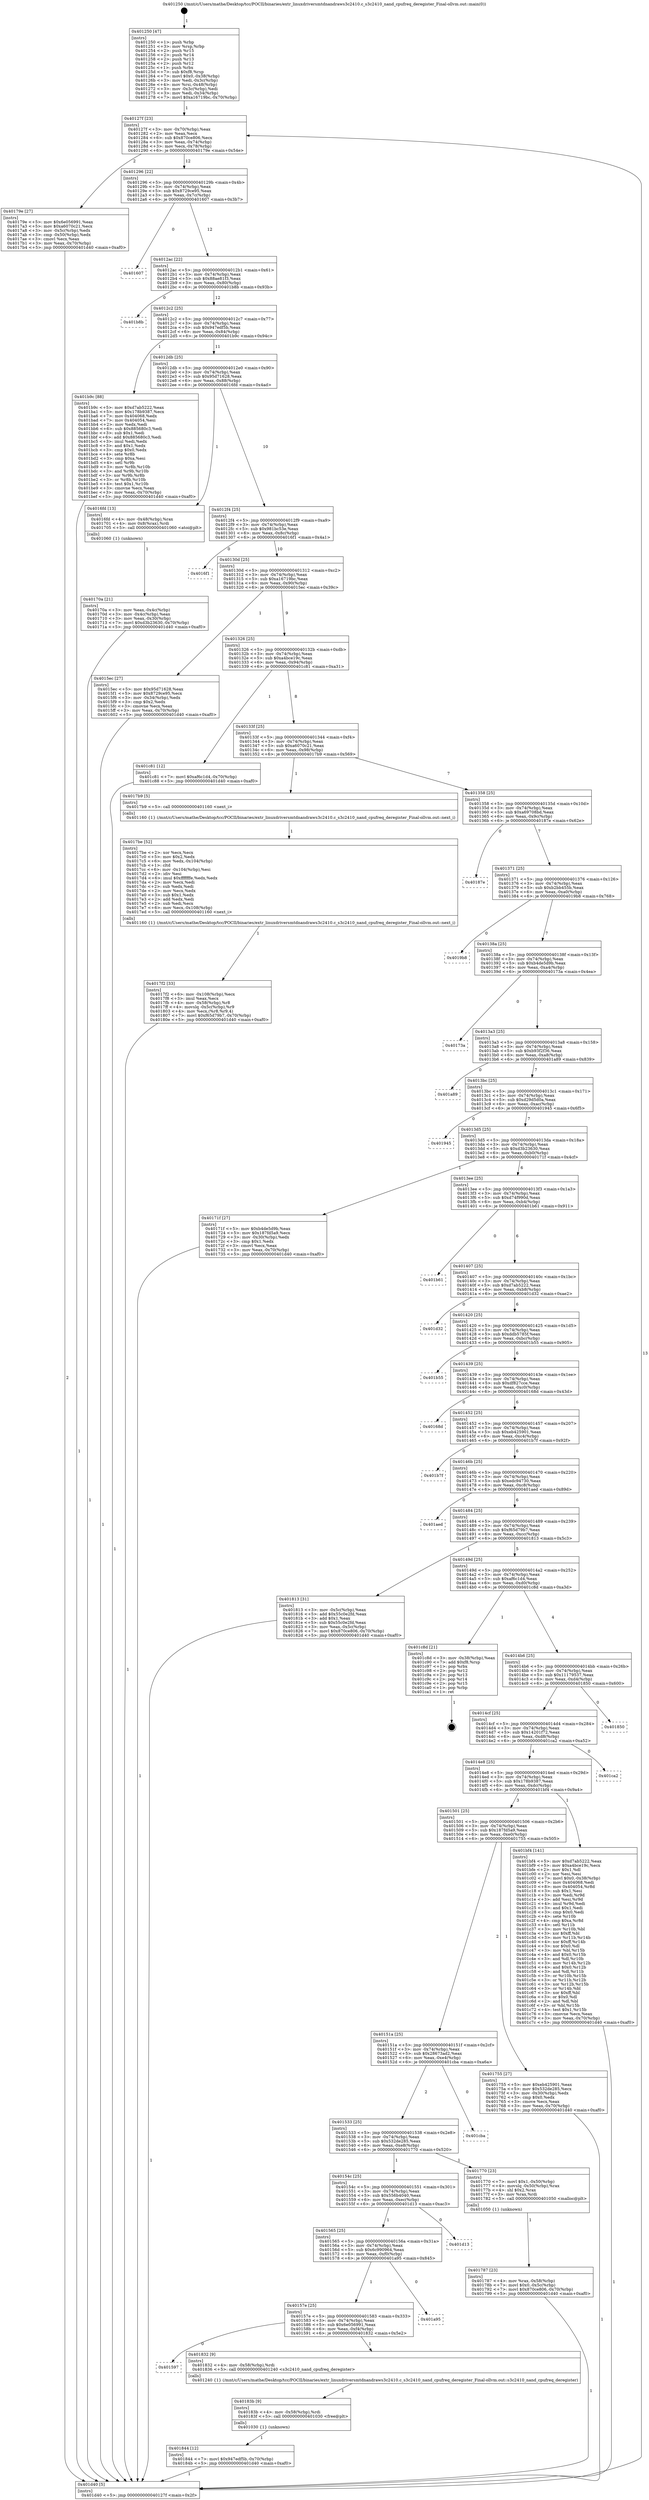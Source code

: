 digraph "0x401250" {
  label = "0x401250 (/mnt/c/Users/mathe/Desktop/tcc/POCII/binaries/extr_linuxdriversmtdnandraws3c2410.c_s3c2410_nand_cpufreq_deregister_Final-ollvm.out::main(0))"
  labelloc = "t"
  node[shape=record]

  Entry [label="",width=0.3,height=0.3,shape=circle,fillcolor=black,style=filled]
  "0x40127f" [label="{
     0x40127f [23]\l
     | [instrs]\l
     &nbsp;&nbsp;0x40127f \<+3\>: mov -0x70(%rbp),%eax\l
     &nbsp;&nbsp;0x401282 \<+2\>: mov %eax,%ecx\l
     &nbsp;&nbsp;0x401284 \<+6\>: sub $0x870ce806,%ecx\l
     &nbsp;&nbsp;0x40128a \<+3\>: mov %eax,-0x74(%rbp)\l
     &nbsp;&nbsp;0x40128d \<+3\>: mov %ecx,-0x78(%rbp)\l
     &nbsp;&nbsp;0x401290 \<+6\>: je 000000000040179e \<main+0x54e\>\l
  }"]
  "0x40179e" [label="{
     0x40179e [27]\l
     | [instrs]\l
     &nbsp;&nbsp;0x40179e \<+5\>: mov $0x6e056991,%eax\l
     &nbsp;&nbsp;0x4017a3 \<+5\>: mov $0xa6070c21,%ecx\l
     &nbsp;&nbsp;0x4017a8 \<+3\>: mov -0x5c(%rbp),%edx\l
     &nbsp;&nbsp;0x4017ab \<+3\>: cmp -0x50(%rbp),%edx\l
     &nbsp;&nbsp;0x4017ae \<+3\>: cmovl %ecx,%eax\l
     &nbsp;&nbsp;0x4017b1 \<+3\>: mov %eax,-0x70(%rbp)\l
     &nbsp;&nbsp;0x4017b4 \<+5\>: jmp 0000000000401d40 \<main+0xaf0\>\l
  }"]
  "0x401296" [label="{
     0x401296 [22]\l
     | [instrs]\l
     &nbsp;&nbsp;0x401296 \<+5\>: jmp 000000000040129b \<main+0x4b\>\l
     &nbsp;&nbsp;0x40129b \<+3\>: mov -0x74(%rbp),%eax\l
     &nbsp;&nbsp;0x40129e \<+5\>: sub $0x8729ce95,%eax\l
     &nbsp;&nbsp;0x4012a3 \<+3\>: mov %eax,-0x7c(%rbp)\l
     &nbsp;&nbsp;0x4012a6 \<+6\>: je 0000000000401607 \<main+0x3b7\>\l
  }"]
  Exit [label="",width=0.3,height=0.3,shape=circle,fillcolor=black,style=filled,peripheries=2]
  "0x401607" [label="{
     0x401607\l
  }", style=dashed]
  "0x4012ac" [label="{
     0x4012ac [22]\l
     | [instrs]\l
     &nbsp;&nbsp;0x4012ac \<+5\>: jmp 00000000004012b1 \<main+0x61\>\l
     &nbsp;&nbsp;0x4012b1 \<+3\>: mov -0x74(%rbp),%eax\l
     &nbsp;&nbsp;0x4012b4 \<+5\>: sub $0x88ae81f3,%eax\l
     &nbsp;&nbsp;0x4012b9 \<+3\>: mov %eax,-0x80(%rbp)\l
     &nbsp;&nbsp;0x4012bc \<+6\>: je 0000000000401b8b \<main+0x93b\>\l
  }"]
  "0x401844" [label="{
     0x401844 [12]\l
     | [instrs]\l
     &nbsp;&nbsp;0x401844 \<+7\>: movl $0x947edf5b,-0x70(%rbp)\l
     &nbsp;&nbsp;0x40184b \<+5\>: jmp 0000000000401d40 \<main+0xaf0\>\l
  }"]
  "0x401b8b" [label="{
     0x401b8b\l
  }", style=dashed]
  "0x4012c2" [label="{
     0x4012c2 [25]\l
     | [instrs]\l
     &nbsp;&nbsp;0x4012c2 \<+5\>: jmp 00000000004012c7 \<main+0x77\>\l
     &nbsp;&nbsp;0x4012c7 \<+3\>: mov -0x74(%rbp),%eax\l
     &nbsp;&nbsp;0x4012ca \<+5\>: sub $0x947edf5b,%eax\l
     &nbsp;&nbsp;0x4012cf \<+6\>: mov %eax,-0x84(%rbp)\l
     &nbsp;&nbsp;0x4012d5 \<+6\>: je 0000000000401b9c \<main+0x94c\>\l
  }"]
  "0x40183b" [label="{
     0x40183b [9]\l
     | [instrs]\l
     &nbsp;&nbsp;0x40183b \<+4\>: mov -0x58(%rbp),%rdi\l
     &nbsp;&nbsp;0x40183f \<+5\>: call 0000000000401030 \<free@plt\>\l
     | [calls]\l
     &nbsp;&nbsp;0x401030 \{1\} (unknown)\l
  }"]
  "0x401b9c" [label="{
     0x401b9c [88]\l
     | [instrs]\l
     &nbsp;&nbsp;0x401b9c \<+5\>: mov $0xd7ab5222,%eax\l
     &nbsp;&nbsp;0x401ba1 \<+5\>: mov $0x178b9387,%ecx\l
     &nbsp;&nbsp;0x401ba6 \<+7\>: mov 0x404068,%edx\l
     &nbsp;&nbsp;0x401bad \<+7\>: mov 0x404054,%esi\l
     &nbsp;&nbsp;0x401bb4 \<+2\>: mov %edx,%edi\l
     &nbsp;&nbsp;0x401bb6 \<+6\>: sub $0x885680c3,%edi\l
     &nbsp;&nbsp;0x401bbc \<+3\>: sub $0x1,%edi\l
     &nbsp;&nbsp;0x401bbf \<+6\>: add $0x885680c3,%edi\l
     &nbsp;&nbsp;0x401bc5 \<+3\>: imul %edi,%edx\l
     &nbsp;&nbsp;0x401bc8 \<+3\>: and $0x1,%edx\l
     &nbsp;&nbsp;0x401bcb \<+3\>: cmp $0x0,%edx\l
     &nbsp;&nbsp;0x401bce \<+4\>: sete %r8b\l
     &nbsp;&nbsp;0x401bd2 \<+3\>: cmp $0xa,%esi\l
     &nbsp;&nbsp;0x401bd5 \<+4\>: setl %r9b\l
     &nbsp;&nbsp;0x401bd9 \<+3\>: mov %r8b,%r10b\l
     &nbsp;&nbsp;0x401bdc \<+3\>: and %r9b,%r10b\l
     &nbsp;&nbsp;0x401bdf \<+3\>: xor %r9b,%r8b\l
     &nbsp;&nbsp;0x401be2 \<+3\>: or %r8b,%r10b\l
     &nbsp;&nbsp;0x401be5 \<+4\>: test $0x1,%r10b\l
     &nbsp;&nbsp;0x401be9 \<+3\>: cmovne %ecx,%eax\l
     &nbsp;&nbsp;0x401bec \<+3\>: mov %eax,-0x70(%rbp)\l
     &nbsp;&nbsp;0x401bef \<+5\>: jmp 0000000000401d40 \<main+0xaf0\>\l
  }"]
  "0x4012db" [label="{
     0x4012db [25]\l
     | [instrs]\l
     &nbsp;&nbsp;0x4012db \<+5\>: jmp 00000000004012e0 \<main+0x90\>\l
     &nbsp;&nbsp;0x4012e0 \<+3\>: mov -0x74(%rbp),%eax\l
     &nbsp;&nbsp;0x4012e3 \<+5\>: sub $0x95d71628,%eax\l
     &nbsp;&nbsp;0x4012e8 \<+6\>: mov %eax,-0x88(%rbp)\l
     &nbsp;&nbsp;0x4012ee \<+6\>: je 00000000004016fd \<main+0x4ad\>\l
  }"]
  "0x401597" [label="{
     0x401597\l
  }", style=dashed]
  "0x4016fd" [label="{
     0x4016fd [13]\l
     | [instrs]\l
     &nbsp;&nbsp;0x4016fd \<+4\>: mov -0x48(%rbp),%rax\l
     &nbsp;&nbsp;0x401701 \<+4\>: mov 0x8(%rax),%rdi\l
     &nbsp;&nbsp;0x401705 \<+5\>: call 0000000000401060 \<atoi@plt\>\l
     | [calls]\l
     &nbsp;&nbsp;0x401060 \{1\} (unknown)\l
  }"]
  "0x4012f4" [label="{
     0x4012f4 [25]\l
     | [instrs]\l
     &nbsp;&nbsp;0x4012f4 \<+5\>: jmp 00000000004012f9 \<main+0xa9\>\l
     &nbsp;&nbsp;0x4012f9 \<+3\>: mov -0x74(%rbp),%eax\l
     &nbsp;&nbsp;0x4012fc \<+5\>: sub $0x981bc53e,%eax\l
     &nbsp;&nbsp;0x401301 \<+6\>: mov %eax,-0x8c(%rbp)\l
     &nbsp;&nbsp;0x401307 \<+6\>: je 00000000004016f1 \<main+0x4a1\>\l
  }"]
  "0x401832" [label="{
     0x401832 [9]\l
     | [instrs]\l
     &nbsp;&nbsp;0x401832 \<+4\>: mov -0x58(%rbp),%rdi\l
     &nbsp;&nbsp;0x401836 \<+5\>: call 0000000000401240 \<s3c2410_nand_cpufreq_deregister\>\l
     | [calls]\l
     &nbsp;&nbsp;0x401240 \{1\} (/mnt/c/Users/mathe/Desktop/tcc/POCII/binaries/extr_linuxdriversmtdnandraws3c2410.c_s3c2410_nand_cpufreq_deregister_Final-ollvm.out::s3c2410_nand_cpufreq_deregister)\l
  }"]
  "0x4016f1" [label="{
     0x4016f1\l
  }", style=dashed]
  "0x40130d" [label="{
     0x40130d [25]\l
     | [instrs]\l
     &nbsp;&nbsp;0x40130d \<+5\>: jmp 0000000000401312 \<main+0xc2\>\l
     &nbsp;&nbsp;0x401312 \<+3\>: mov -0x74(%rbp),%eax\l
     &nbsp;&nbsp;0x401315 \<+5\>: sub $0xa16719bc,%eax\l
     &nbsp;&nbsp;0x40131a \<+6\>: mov %eax,-0x90(%rbp)\l
     &nbsp;&nbsp;0x401320 \<+6\>: je 00000000004015ec \<main+0x39c\>\l
  }"]
  "0x40157e" [label="{
     0x40157e [25]\l
     | [instrs]\l
     &nbsp;&nbsp;0x40157e \<+5\>: jmp 0000000000401583 \<main+0x333\>\l
     &nbsp;&nbsp;0x401583 \<+3\>: mov -0x74(%rbp),%eax\l
     &nbsp;&nbsp;0x401586 \<+5\>: sub $0x6e056991,%eax\l
     &nbsp;&nbsp;0x40158b \<+6\>: mov %eax,-0xf4(%rbp)\l
     &nbsp;&nbsp;0x401591 \<+6\>: je 0000000000401832 \<main+0x5e2\>\l
  }"]
  "0x4015ec" [label="{
     0x4015ec [27]\l
     | [instrs]\l
     &nbsp;&nbsp;0x4015ec \<+5\>: mov $0x95d71628,%eax\l
     &nbsp;&nbsp;0x4015f1 \<+5\>: mov $0x8729ce95,%ecx\l
     &nbsp;&nbsp;0x4015f6 \<+3\>: mov -0x34(%rbp),%edx\l
     &nbsp;&nbsp;0x4015f9 \<+3\>: cmp $0x2,%edx\l
     &nbsp;&nbsp;0x4015fc \<+3\>: cmovne %ecx,%eax\l
     &nbsp;&nbsp;0x4015ff \<+3\>: mov %eax,-0x70(%rbp)\l
     &nbsp;&nbsp;0x401602 \<+5\>: jmp 0000000000401d40 \<main+0xaf0\>\l
  }"]
  "0x401326" [label="{
     0x401326 [25]\l
     | [instrs]\l
     &nbsp;&nbsp;0x401326 \<+5\>: jmp 000000000040132b \<main+0xdb\>\l
     &nbsp;&nbsp;0x40132b \<+3\>: mov -0x74(%rbp),%eax\l
     &nbsp;&nbsp;0x40132e \<+5\>: sub $0xa4bce19c,%eax\l
     &nbsp;&nbsp;0x401333 \<+6\>: mov %eax,-0x94(%rbp)\l
     &nbsp;&nbsp;0x401339 \<+6\>: je 0000000000401c81 \<main+0xa31\>\l
  }"]
  "0x401d40" [label="{
     0x401d40 [5]\l
     | [instrs]\l
     &nbsp;&nbsp;0x401d40 \<+5\>: jmp 000000000040127f \<main+0x2f\>\l
  }"]
  "0x401250" [label="{
     0x401250 [47]\l
     | [instrs]\l
     &nbsp;&nbsp;0x401250 \<+1\>: push %rbp\l
     &nbsp;&nbsp;0x401251 \<+3\>: mov %rsp,%rbp\l
     &nbsp;&nbsp;0x401254 \<+2\>: push %r15\l
     &nbsp;&nbsp;0x401256 \<+2\>: push %r14\l
     &nbsp;&nbsp;0x401258 \<+2\>: push %r13\l
     &nbsp;&nbsp;0x40125a \<+2\>: push %r12\l
     &nbsp;&nbsp;0x40125c \<+1\>: push %rbx\l
     &nbsp;&nbsp;0x40125d \<+7\>: sub $0xf8,%rsp\l
     &nbsp;&nbsp;0x401264 \<+7\>: movl $0x0,-0x38(%rbp)\l
     &nbsp;&nbsp;0x40126b \<+3\>: mov %edi,-0x3c(%rbp)\l
     &nbsp;&nbsp;0x40126e \<+4\>: mov %rsi,-0x48(%rbp)\l
     &nbsp;&nbsp;0x401272 \<+3\>: mov -0x3c(%rbp),%edi\l
     &nbsp;&nbsp;0x401275 \<+3\>: mov %edi,-0x34(%rbp)\l
     &nbsp;&nbsp;0x401278 \<+7\>: movl $0xa16719bc,-0x70(%rbp)\l
  }"]
  "0x40170a" [label="{
     0x40170a [21]\l
     | [instrs]\l
     &nbsp;&nbsp;0x40170a \<+3\>: mov %eax,-0x4c(%rbp)\l
     &nbsp;&nbsp;0x40170d \<+3\>: mov -0x4c(%rbp),%eax\l
     &nbsp;&nbsp;0x401710 \<+3\>: mov %eax,-0x30(%rbp)\l
     &nbsp;&nbsp;0x401713 \<+7\>: movl $0xd3b23630,-0x70(%rbp)\l
     &nbsp;&nbsp;0x40171a \<+5\>: jmp 0000000000401d40 \<main+0xaf0\>\l
  }"]
  "0x401a95" [label="{
     0x401a95\l
  }", style=dashed]
  "0x401c81" [label="{
     0x401c81 [12]\l
     | [instrs]\l
     &nbsp;&nbsp;0x401c81 \<+7\>: movl $0xaf6c1d4,-0x70(%rbp)\l
     &nbsp;&nbsp;0x401c88 \<+5\>: jmp 0000000000401d40 \<main+0xaf0\>\l
  }"]
  "0x40133f" [label="{
     0x40133f [25]\l
     | [instrs]\l
     &nbsp;&nbsp;0x40133f \<+5\>: jmp 0000000000401344 \<main+0xf4\>\l
     &nbsp;&nbsp;0x401344 \<+3\>: mov -0x74(%rbp),%eax\l
     &nbsp;&nbsp;0x401347 \<+5\>: sub $0xa6070c21,%eax\l
     &nbsp;&nbsp;0x40134c \<+6\>: mov %eax,-0x98(%rbp)\l
     &nbsp;&nbsp;0x401352 \<+6\>: je 00000000004017b9 \<main+0x569\>\l
  }"]
  "0x401565" [label="{
     0x401565 [25]\l
     | [instrs]\l
     &nbsp;&nbsp;0x401565 \<+5\>: jmp 000000000040156a \<main+0x31a\>\l
     &nbsp;&nbsp;0x40156a \<+3\>: mov -0x74(%rbp),%eax\l
     &nbsp;&nbsp;0x40156d \<+5\>: sub $0x6c990964,%eax\l
     &nbsp;&nbsp;0x401572 \<+6\>: mov %eax,-0xf0(%rbp)\l
     &nbsp;&nbsp;0x401578 \<+6\>: je 0000000000401a95 \<main+0x845\>\l
  }"]
  "0x4017b9" [label="{
     0x4017b9 [5]\l
     | [instrs]\l
     &nbsp;&nbsp;0x4017b9 \<+5\>: call 0000000000401160 \<next_i\>\l
     | [calls]\l
     &nbsp;&nbsp;0x401160 \{1\} (/mnt/c/Users/mathe/Desktop/tcc/POCII/binaries/extr_linuxdriversmtdnandraws3c2410.c_s3c2410_nand_cpufreq_deregister_Final-ollvm.out::next_i)\l
  }"]
  "0x401358" [label="{
     0x401358 [25]\l
     | [instrs]\l
     &nbsp;&nbsp;0x401358 \<+5\>: jmp 000000000040135d \<main+0x10d\>\l
     &nbsp;&nbsp;0x40135d \<+3\>: mov -0x74(%rbp),%eax\l
     &nbsp;&nbsp;0x401360 \<+5\>: sub $0xa69708bd,%eax\l
     &nbsp;&nbsp;0x401365 \<+6\>: mov %eax,-0x9c(%rbp)\l
     &nbsp;&nbsp;0x40136b \<+6\>: je 000000000040187e \<main+0x62e\>\l
  }"]
  "0x401d13" [label="{
     0x401d13\l
  }", style=dashed]
  "0x40187e" [label="{
     0x40187e\l
  }", style=dashed]
  "0x401371" [label="{
     0x401371 [25]\l
     | [instrs]\l
     &nbsp;&nbsp;0x401371 \<+5\>: jmp 0000000000401376 \<main+0x126\>\l
     &nbsp;&nbsp;0x401376 \<+3\>: mov -0x74(%rbp),%eax\l
     &nbsp;&nbsp;0x401379 \<+5\>: sub $0xb2bb455b,%eax\l
     &nbsp;&nbsp;0x40137e \<+6\>: mov %eax,-0xa0(%rbp)\l
     &nbsp;&nbsp;0x401384 \<+6\>: je 00000000004019b8 \<main+0x768\>\l
  }"]
  "0x4017f2" [label="{
     0x4017f2 [33]\l
     | [instrs]\l
     &nbsp;&nbsp;0x4017f2 \<+6\>: mov -0x108(%rbp),%ecx\l
     &nbsp;&nbsp;0x4017f8 \<+3\>: imul %eax,%ecx\l
     &nbsp;&nbsp;0x4017fb \<+4\>: mov -0x58(%rbp),%r8\l
     &nbsp;&nbsp;0x4017ff \<+4\>: movslq -0x5c(%rbp),%r9\l
     &nbsp;&nbsp;0x401803 \<+4\>: mov %ecx,(%r8,%r9,4)\l
     &nbsp;&nbsp;0x401807 \<+7\>: movl $0xf65d79b7,-0x70(%rbp)\l
     &nbsp;&nbsp;0x40180e \<+5\>: jmp 0000000000401d40 \<main+0xaf0\>\l
  }"]
  "0x4019b8" [label="{
     0x4019b8\l
  }", style=dashed]
  "0x40138a" [label="{
     0x40138a [25]\l
     | [instrs]\l
     &nbsp;&nbsp;0x40138a \<+5\>: jmp 000000000040138f \<main+0x13f\>\l
     &nbsp;&nbsp;0x40138f \<+3\>: mov -0x74(%rbp),%eax\l
     &nbsp;&nbsp;0x401392 \<+5\>: sub $0xb4de5d9b,%eax\l
     &nbsp;&nbsp;0x401397 \<+6\>: mov %eax,-0xa4(%rbp)\l
     &nbsp;&nbsp;0x40139d \<+6\>: je 000000000040173a \<main+0x4ea\>\l
  }"]
  "0x4017be" [label="{
     0x4017be [52]\l
     | [instrs]\l
     &nbsp;&nbsp;0x4017be \<+2\>: xor %ecx,%ecx\l
     &nbsp;&nbsp;0x4017c0 \<+5\>: mov $0x2,%edx\l
     &nbsp;&nbsp;0x4017c5 \<+6\>: mov %edx,-0x104(%rbp)\l
     &nbsp;&nbsp;0x4017cb \<+1\>: cltd\l
     &nbsp;&nbsp;0x4017cc \<+6\>: mov -0x104(%rbp),%esi\l
     &nbsp;&nbsp;0x4017d2 \<+2\>: idiv %esi\l
     &nbsp;&nbsp;0x4017d4 \<+6\>: imul $0xfffffffe,%edx,%edx\l
     &nbsp;&nbsp;0x4017da \<+2\>: mov %ecx,%edi\l
     &nbsp;&nbsp;0x4017dc \<+2\>: sub %edx,%edi\l
     &nbsp;&nbsp;0x4017de \<+2\>: mov %ecx,%edx\l
     &nbsp;&nbsp;0x4017e0 \<+3\>: sub $0x1,%edx\l
     &nbsp;&nbsp;0x4017e3 \<+2\>: add %edx,%edi\l
     &nbsp;&nbsp;0x4017e5 \<+2\>: sub %edi,%ecx\l
     &nbsp;&nbsp;0x4017e7 \<+6\>: mov %ecx,-0x108(%rbp)\l
     &nbsp;&nbsp;0x4017ed \<+5\>: call 0000000000401160 \<next_i\>\l
     | [calls]\l
     &nbsp;&nbsp;0x401160 \{1\} (/mnt/c/Users/mathe/Desktop/tcc/POCII/binaries/extr_linuxdriversmtdnandraws3c2410.c_s3c2410_nand_cpufreq_deregister_Final-ollvm.out::next_i)\l
  }"]
  "0x40173a" [label="{
     0x40173a\l
  }", style=dashed]
  "0x4013a3" [label="{
     0x4013a3 [25]\l
     | [instrs]\l
     &nbsp;&nbsp;0x4013a3 \<+5\>: jmp 00000000004013a8 \<main+0x158\>\l
     &nbsp;&nbsp;0x4013a8 \<+3\>: mov -0x74(%rbp),%eax\l
     &nbsp;&nbsp;0x4013ab \<+5\>: sub $0xb93f2f36,%eax\l
     &nbsp;&nbsp;0x4013b0 \<+6\>: mov %eax,-0xa8(%rbp)\l
     &nbsp;&nbsp;0x4013b6 \<+6\>: je 0000000000401a89 \<main+0x839\>\l
  }"]
  "0x401787" [label="{
     0x401787 [23]\l
     | [instrs]\l
     &nbsp;&nbsp;0x401787 \<+4\>: mov %rax,-0x58(%rbp)\l
     &nbsp;&nbsp;0x40178b \<+7\>: movl $0x0,-0x5c(%rbp)\l
     &nbsp;&nbsp;0x401792 \<+7\>: movl $0x870ce806,-0x70(%rbp)\l
     &nbsp;&nbsp;0x401799 \<+5\>: jmp 0000000000401d40 \<main+0xaf0\>\l
  }"]
  "0x401a89" [label="{
     0x401a89\l
  }", style=dashed]
  "0x4013bc" [label="{
     0x4013bc [25]\l
     | [instrs]\l
     &nbsp;&nbsp;0x4013bc \<+5\>: jmp 00000000004013c1 \<main+0x171\>\l
     &nbsp;&nbsp;0x4013c1 \<+3\>: mov -0x74(%rbp),%eax\l
     &nbsp;&nbsp;0x4013c4 \<+5\>: sub $0xd29d5d0a,%eax\l
     &nbsp;&nbsp;0x4013c9 \<+6\>: mov %eax,-0xac(%rbp)\l
     &nbsp;&nbsp;0x4013cf \<+6\>: je 0000000000401945 \<main+0x6f5\>\l
  }"]
  "0x40154c" [label="{
     0x40154c [25]\l
     | [instrs]\l
     &nbsp;&nbsp;0x40154c \<+5\>: jmp 0000000000401551 \<main+0x301\>\l
     &nbsp;&nbsp;0x401551 \<+3\>: mov -0x74(%rbp),%eax\l
     &nbsp;&nbsp;0x401554 \<+5\>: sub $0x556b4040,%eax\l
     &nbsp;&nbsp;0x401559 \<+6\>: mov %eax,-0xec(%rbp)\l
     &nbsp;&nbsp;0x40155f \<+6\>: je 0000000000401d13 \<main+0xac3\>\l
  }"]
  "0x401945" [label="{
     0x401945\l
  }", style=dashed]
  "0x4013d5" [label="{
     0x4013d5 [25]\l
     | [instrs]\l
     &nbsp;&nbsp;0x4013d5 \<+5\>: jmp 00000000004013da \<main+0x18a\>\l
     &nbsp;&nbsp;0x4013da \<+3\>: mov -0x74(%rbp),%eax\l
     &nbsp;&nbsp;0x4013dd \<+5\>: sub $0xd3b23630,%eax\l
     &nbsp;&nbsp;0x4013e2 \<+6\>: mov %eax,-0xb0(%rbp)\l
     &nbsp;&nbsp;0x4013e8 \<+6\>: je 000000000040171f \<main+0x4cf\>\l
  }"]
  "0x401770" [label="{
     0x401770 [23]\l
     | [instrs]\l
     &nbsp;&nbsp;0x401770 \<+7\>: movl $0x1,-0x50(%rbp)\l
     &nbsp;&nbsp;0x401777 \<+4\>: movslq -0x50(%rbp),%rax\l
     &nbsp;&nbsp;0x40177b \<+4\>: shl $0x2,%rax\l
     &nbsp;&nbsp;0x40177f \<+3\>: mov %rax,%rdi\l
     &nbsp;&nbsp;0x401782 \<+5\>: call 0000000000401050 \<malloc@plt\>\l
     | [calls]\l
     &nbsp;&nbsp;0x401050 \{1\} (unknown)\l
  }"]
  "0x40171f" [label="{
     0x40171f [27]\l
     | [instrs]\l
     &nbsp;&nbsp;0x40171f \<+5\>: mov $0xb4de5d9b,%eax\l
     &nbsp;&nbsp;0x401724 \<+5\>: mov $0x187fd5a9,%ecx\l
     &nbsp;&nbsp;0x401729 \<+3\>: mov -0x30(%rbp),%edx\l
     &nbsp;&nbsp;0x40172c \<+3\>: cmp $0x1,%edx\l
     &nbsp;&nbsp;0x40172f \<+3\>: cmovl %ecx,%eax\l
     &nbsp;&nbsp;0x401732 \<+3\>: mov %eax,-0x70(%rbp)\l
     &nbsp;&nbsp;0x401735 \<+5\>: jmp 0000000000401d40 \<main+0xaf0\>\l
  }"]
  "0x4013ee" [label="{
     0x4013ee [25]\l
     | [instrs]\l
     &nbsp;&nbsp;0x4013ee \<+5\>: jmp 00000000004013f3 \<main+0x1a3\>\l
     &nbsp;&nbsp;0x4013f3 \<+3\>: mov -0x74(%rbp),%eax\l
     &nbsp;&nbsp;0x4013f6 \<+5\>: sub $0xd74f990d,%eax\l
     &nbsp;&nbsp;0x4013fb \<+6\>: mov %eax,-0xb4(%rbp)\l
     &nbsp;&nbsp;0x401401 \<+6\>: je 0000000000401b61 \<main+0x911\>\l
  }"]
  "0x401533" [label="{
     0x401533 [25]\l
     | [instrs]\l
     &nbsp;&nbsp;0x401533 \<+5\>: jmp 0000000000401538 \<main+0x2e8\>\l
     &nbsp;&nbsp;0x401538 \<+3\>: mov -0x74(%rbp),%eax\l
     &nbsp;&nbsp;0x40153b \<+5\>: sub $0x532de285,%eax\l
     &nbsp;&nbsp;0x401540 \<+6\>: mov %eax,-0xe8(%rbp)\l
     &nbsp;&nbsp;0x401546 \<+6\>: je 0000000000401770 \<main+0x520\>\l
  }"]
  "0x401b61" [label="{
     0x401b61\l
  }", style=dashed]
  "0x401407" [label="{
     0x401407 [25]\l
     | [instrs]\l
     &nbsp;&nbsp;0x401407 \<+5\>: jmp 000000000040140c \<main+0x1bc\>\l
     &nbsp;&nbsp;0x40140c \<+3\>: mov -0x74(%rbp),%eax\l
     &nbsp;&nbsp;0x40140f \<+5\>: sub $0xd7ab5222,%eax\l
     &nbsp;&nbsp;0x401414 \<+6\>: mov %eax,-0xb8(%rbp)\l
     &nbsp;&nbsp;0x40141a \<+6\>: je 0000000000401d32 \<main+0xae2\>\l
  }"]
  "0x401cba" [label="{
     0x401cba\l
  }", style=dashed]
  "0x401d32" [label="{
     0x401d32\l
  }", style=dashed]
  "0x401420" [label="{
     0x401420 [25]\l
     | [instrs]\l
     &nbsp;&nbsp;0x401420 \<+5\>: jmp 0000000000401425 \<main+0x1d5\>\l
     &nbsp;&nbsp;0x401425 \<+3\>: mov -0x74(%rbp),%eax\l
     &nbsp;&nbsp;0x401428 \<+5\>: sub $0xddb5785f,%eax\l
     &nbsp;&nbsp;0x40142d \<+6\>: mov %eax,-0xbc(%rbp)\l
     &nbsp;&nbsp;0x401433 \<+6\>: je 0000000000401b55 \<main+0x905\>\l
  }"]
  "0x40151a" [label="{
     0x40151a [25]\l
     | [instrs]\l
     &nbsp;&nbsp;0x40151a \<+5\>: jmp 000000000040151f \<main+0x2cf\>\l
     &nbsp;&nbsp;0x40151f \<+3\>: mov -0x74(%rbp),%eax\l
     &nbsp;&nbsp;0x401522 \<+5\>: sub $0x28673ad2,%eax\l
     &nbsp;&nbsp;0x401527 \<+6\>: mov %eax,-0xe4(%rbp)\l
     &nbsp;&nbsp;0x40152d \<+6\>: je 0000000000401cba \<main+0xa6a\>\l
  }"]
  "0x401b55" [label="{
     0x401b55\l
  }", style=dashed]
  "0x401439" [label="{
     0x401439 [25]\l
     | [instrs]\l
     &nbsp;&nbsp;0x401439 \<+5\>: jmp 000000000040143e \<main+0x1ee\>\l
     &nbsp;&nbsp;0x40143e \<+3\>: mov -0x74(%rbp),%eax\l
     &nbsp;&nbsp;0x401441 \<+5\>: sub $0xdf827cce,%eax\l
     &nbsp;&nbsp;0x401446 \<+6\>: mov %eax,-0xc0(%rbp)\l
     &nbsp;&nbsp;0x40144c \<+6\>: je 000000000040168d \<main+0x43d\>\l
  }"]
  "0x401755" [label="{
     0x401755 [27]\l
     | [instrs]\l
     &nbsp;&nbsp;0x401755 \<+5\>: mov $0xeb425901,%eax\l
     &nbsp;&nbsp;0x40175a \<+5\>: mov $0x532de285,%ecx\l
     &nbsp;&nbsp;0x40175f \<+3\>: mov -0x30(%rbp),%edx\l
     &nbsp;&nbsp;0x401762 \<+3\>: cmp $0x0,%edx\l
     &nbsp;&nbsp;0x401765 \<+3\>: cmove %ecx,%eax\l
     &nbsp;&nbsp;0x401768 \<+3\>: mov %eax,-0x70(%rbp)\l
     &nbsp;&nbsp;0x40176b \<+5\>: jmp 0000000000401d40 \<main+0xaf0\>\l
  }"]
  "0x40168d" [label="{
     0x40168d\l
  }", style=dashed]
  "0x401452" [label="{
     0x401452 [25]\l
     | [instrs]\l
     &nbsp;&nbsp;0x401452 \<+5\>: jmp 0000000000401457 \<main+0x207\>\l
     &nbsp;&nbsp;0x401457 \<+3\>: mov -0x74(%rbp),%eax\l
     &nbsp;&nbsp;0x40145a \<+5\>: sub $0xeb425901,%eax\l
     &nbsp;&nbsp;0x40145f \<+6\>: mov %eax,-0xc4(%rbp)\l
     &nbsp;&nbsp;0x401465 \<+6\>: je 0000000000401b7f \<main+0x92f\>\l
  }"]
  "0x401501" [label="{
     0x401501 [25]\l
     | [instrs]\l
     &nbsp;&nbsp;0x401501 \<+5\>: jmp 0000000000401506 \<main+0x2b6\>\l
     &nbsp;&nbsp;0x401506 \<+3\>: mov -0x74(%rbp),%eax\l
     &nbsp;&nbsp;0x401509 \<+5\>: sub $0x187fd5a9,%eax\l
     &nbsp;&nbsp;0x40150e \<+6\>: mov %eax,-0xe0(%rbp)\l
     &nbsp;&nbsp;0x401514 \<+6\>: je 0000000000401755 \<main+0x505\>\l
  }"]
  "0x401b7f" [label="{
     0x401b7f\l
  }", style=dashed]
  "0x40146b" [label="{
     0x40146b [25]\l
     | [instrs]\l
     &nbsp;&nbsp;0x40146b \<+5\>: jmp 0000000000401470 \<main+0x220\>\l
     &nbsp;&nbsp;0x401470 \<+3\>: mov -0x74(%rbp),%eax\l
     &nbsp;&nbsp;0x401473 \<+5\>: sub $0xedc94730,%eax\l
     &nbsp;&nbsp;0x401478 \<+6\>: mov %eax,-0xc8(%rbp)\l
     &nbsp;&nbsp;0x40147e \<+6\>: je 0000000000401aed \<main+0x89d\>\l
  }"]
  "0x401bf4" [label="{
     0x401bf4 [141]\l
     | [instrs]\l
     &nbsp;&nbsp;0x401bf4 \<+5\>: mov $0xd7ab5222,%eax\l
     &nbsp;&nbsp;0x401bf9 \<+5\>: mov $0xa4bce19c,%ecx\l
     &nbsp;&nbsp;0x401bfe \<+2\>: mov $0x1,%dl\l
     &nbsp;&nbsp;0x401c00 \<+2\>: xor %esi,%esi\l
     &nbsp;&nbsp;0x401c02 \<+7\>: movl $0x0,-0x38(%rbp)\l
     &nbsp;&nbsp;0x401c09 \<+7\>: mov 0x404068,%edi\l
     &nbsp;&nbsp;0x401c10 \<+8\>: mov 0x404054,%r8d\l
     &nbsp;&nbsp;0x401c18 \<+3\>: sub $0x1,%esi\l
     &nbsp;&nbsp;0x401c1b \<+3\>: mov %edi,%r9d\l
     &nbsp;&nbsp;0x401c1e \<+3\>: add %esi,%r9d\l
     &nbsp;&nbsp;0x401c21 \<+4\>: imul %r9d,%edi\l
     &nbsp;&nbsp;0x401c25 \<+3\>: and $0x1,%edi\l
     &nbsp;&nbsp;0x401c28 \<+3\>: cmp $0x0,%edi\l
     &nbsp;&nbsp;0x401c2b \<+4\>: sete %r10b\l
     &nbsp;&nbsp;0x401c2f \<+4\>: cmp $0xa,%r8d\l
     &nbsp;&nbsp;0x401c33 \<+4\>: setl %r11b\l
     &nbsp;&nbsp;0x401c37 \<+3\>: mov %r10b,%bl\l
     &nbsp;&nbsp;0x401c3a \<+3\>: xor $0xff,%bl\l
     &nbsp;&nbsp;0x401c3d \<+3\>: mov %r11b,%r14b\l
     &nbsp;&nbsp;0x401c40 \<+4\>: xor $0xff,%r14b\l
     &nbsp;&nbsp;0x401c44 \<+3\>: xor $0x0,%dl\l
     &nbsp;&nbsp;0x401c47 \<+3\>: mov %bl,%r15b\l
     &nbsp;&nbsp;0x401c4a \<+4\>: and $0x0,%r15b\l
     &nbsp;&nbsp;0x401c4e \<+3\>: and %dl,%r10b\l
     &nbsp;&nbsp;0x401c51 \<+3\>: mov %r14b,%r12b\l
     &nbsp;&nbsp;0x401c54 \<+4\>: and $0x0,%r12b\l
     &nbsp;&nbsp;0x401c58 \<+3\>: and %dl,%r11b\l
     &nbsp;&nbsp;0x401c5b \<+3\>: or %r10b,%r15b\l
     &nbsp;&nbsp;0x401c5e \<+3\>: or %r11b,%r12b\l
     &nbsp;&nbsp;0x401c61 \<+3\>: xor %r12b,%r15b\l
     &nbsp;&nbsp;0x401c64 \<+3\>: or %r14b,%bl\l
     &nbsp;&nbsp;0x401c67 \<+3\>: xor $0xff,%bl\l
     &nbsp;&nbsp;0x401c6a \<+3\>: or $0x0,%dl\l
     &nbsp;&nbsp;0x401c6d \<+2\>: and %dl,%bl\l
     &nbsp;&nbsp;0x401c6f \<+3\>: or %bl,%r15b\l
     &nbsp;&nbsp;0x401c72 \<+4\>: test $0x1,%r15b\l
     &nbsp;&nbsp;0x401c76 \<+3\>: cmovne %ecx,%eax\l
     &nbsp;&nbsp;0x401c79 \<+3\>: mov %eax,-0x70(%rbp)\l
     &nbsp;&nbsp;0x401c7c \<+5\>: jmp 0000000000401d40 \<main+0xaf0\>\l
  }"]
  "0x401aed" [label="{
     0x401aed\l
  }", style=dashed]
  "0x401484" [label="{
     0x401484 [25]\l
     | [instrs]\l
     &nbsp;&nbsp;0x401484 \<+5\>: jmp 0000000000401489 \<main+0x239\>\l
     &nbsp;&nbsp;0x401489 \<+3\>: mov -0x74(%rbp),%eax\l
     &nbsp;&nbsp;0x40148c \<+5\>: sub $0xf65d79b7,%eax\l
     &nbsp;&nbsp;0x401491 \<+6\>: mov %eax,-0xcc(%rbp)\l
     &nbsp;&nbsp;0x401497 \<+6\>: je 0000000000401813 \<main+0x5c3\>\l
  }"]
  "0x4014e8" [label="{
     0x4014e8 [25]\l
     | [instrs]\l
     &nbsp;&nbsp;0x4014e8 \<+5\>: jmp 00000000004014ed \<main+0x29d\>\l
     &nbsp;&nbsp;0x4014ed \<+3\>: mov -0x74(%rbp),%eax\l
     &nbsp;&nbsp;0x4014f0 \<+5\>: sub $0x178b9387,%eax\l
     &nbsp;&nbsp;0x4014f5 \<+6\>: mov %eax,-0xdc(%rbp)\l
     &nbsp;&nbsp;0x4014fb \<+6\>: je 0000000000401bf4 \<main+0x9a4\>\l
  }"]
  "0x401813" [label="{
     0x401813 [31]\l
     | [instrs]\l
     &nbsp;&nbsp;0x401813 \<+3\>: mov -0x5c(%rbp),%eax\l
     &nbsp;&nbsp;0x401816 \<+5\>: add $0x55c0e2fd,%eax\l
     &nbsp;&nbsp;0x40181b \<+3\>: add $0x1,%eax\l
     &nbsp;&nbsp;0x40181e \<+5\>: sub $0x55c0e2fd,%eax\l
     &nbsp;&nbsp;0x401823 \<+3\>: mov %eax,-0x5c(%rbp)\l
     &nbsp;&nbsp;0x401826 \<+7\>: movl $0x870ce806,-0x70(%rbp)\l
     &nbsp;&nbsp;0x40182d \<+5\>: jmp 0000000000401d40 \<main+0xaf0\>\l
  }"]
  "0x40149d" [label="{
     0x40149d [25]\l
     | [instrs]\l
     &nbsp;&nbsp;0x40149d \<+5\>: jmp 00000000004014a2 \<main+0x252\>\l
     &nbsp;&nbsp;0x4014a2 \<+3\>: mov -0x74(%rbp),%eax\l
     &nbsp;&nbsp;0x4014a5 \<+5\>: sub $0xaf6c1d4,%eax\l
     &nbsp;&nbsp;0x4014aa \<+6\>: mov %eax,-0xd0(%rbp)\l
     &nbsp;&nbsp;0x4014b0 \<+6\>: je 0000000000401c8d \<main+0xa3d\>\l
  }"]
  "0x401ca2" [label="{
     0x401ca2\l
  }", style=dashed]
  "0x401c8d" [label="{
     0x401c8d [21]\l
     | [instrs]\l
     &nbsp;&nbsp;0x401c8d \<+3\>: mov -0x38(%rbp),%eax\l
     &nbsp;&nbsp;0x401c90 \<+7\>: add $0xf8,%rsp\l
     &nbsp;&nbsp;0x401c97 \<+1\>: pop %rbx\l
     &nbsp;&nbsp;0x401c98 \<+2\>: pop %r12\l
     &nbsp;&nbsp;0x401c9a \<+2\>: pop %r13\l
     &nbsp;&nbsp;0x401c9c \<+2\>: pop %r14\l
     &nbsp;&nbsp;0x401c9e \<+2\>: pop %r15\l
     &nbsp;&nbsp;0x401ca0 \<+1\>: pop %rbp\l
     &nbsp;&nbsp;0x401ca1 \<+1\>: ret\l
  }"]
  "0x4014b6" [label="{
     0x4014b6 [25]\l
     | [instrs]\l
     &nbsp;&nbsp;0x4014b6 \<+5\>: jmp 00000000004014bb \<main+0x26b\>\l
     &nbsp;&nbsp;0x4014bb \<+3\>: mov -0x74(%rbp),%eax\l
     &nbsp;&nbsp;0x4014be \<+5\>: sub $0x11179537,%eax\l
     &nbsp;&nbsp;0x4014c3 \<+6\>: mov %eax,-0xd4(%rbp)\l
     &nbsp;&nbsp;0x4014c9 \<+6\>: je 0000000000401850 \<main+0x600\>\l
  }"]
  "0x4014cf" [label="{
     0x4014cf [25]\l
     | [instrs]\l
     &nbsp;&nbsp;0x4014cf \<+5\>: jmp 00000000004014d4 \<main+0x284\>\l
     &nbsp;&nbsp;0x4014d4 \<+3\>: mov -0x74(%rbp),%eax\l
     &nbsp;&nbsp;0x4014d7 \<+5\>: sub $0x14201f72,%eax\l
     &nbsp;&nbsp;0x4014dc \<+6\>: mov %eax,-0xd8(%rbp)\l
     &nbsp;&nbsp;0x4014e2 \<+6\>: je 0000000000401ca2 \<main+0xa52\>\l
  }"]
  "0x401850" [label="{
     0x401850\l
  }", style=dashed]
  Entry -> "0x401250" [label=" 1"]
  "0x40127f" -> "0x40179e" [label=" 2"]
  "0x40127f" -> "0x401296" [label=" 12"]
  "0x401c8d" -> Exit [label=" 1"]
  "0x401296" -> "0x401607" [label=" 0"]
  "0x401296" -> "0x4012ac" [label=" 12"]
  "0x401c81" -> "0x401d40" [label=" 1"]
  "0x4012ac" -> "0x401b8b" [label=" 0"]
  "0x4012ac" -> "0x4012c2" [label=" 12"]
  "0x401bf4" -> "0x401d40" [label=" 1"]
  "0x4012c2" -> "0x401b9c" [label=" 1"]
  "0x4012c2" -> "0x4012db" [label=" 11"]
  "0x401b9c" -> "0x401d40" [label=" 1"]
  "0x4012db" -> "0x4016fd" [label=" 1"]
  "0x4012db" -> "0x4012f4" [label=" 10"]
  "0x401844" -> "0x401d40" [label=" 1"]
  "0x4012f4" -> "0x4016f1" [label=" 0"]
  "0x4012f4" -> "0x40130d" [label=" 10"]
  "0x40183b" -> "0x401844" [label=" 1"]
  "0x40130d" -> "0x4015ec" [label=" 1"]
  "0x40130d" -> "0x401326" [label=" 9"]
  "0x4015ec" -> "0x401d40" [label=" 1"]
  "0x401250" -> "0x40127f" [label=" 1"]
  "0x401d40" -> "0x40127f" [label=" 13"]
  "0x4016fd" -> "0x40170a" [label=" 1"]
  "0x40170a" -> "0x401d40" [label=" 1"]
  "0x40157e" -> "0x401597" [label=" 0"]
  "0x401326" -> "0x401c81" [label=" 1"]
  "0x401326" -> "0x40133f" [label=" 8"]
  "0x40157e" -> "0x401832" [label=" 1"]
  "0x40133f" -> "0x4017b9" [label=" 1"]
  "0x40133f" -> "0x401358" [label=" 7"]
  "0x401565" -> "0x40157e" [label=" 1"]
  "0x401358" -> "0x40187e" [label=" 0"]
  "0x401358" -> "0x401371" [label=" 7"]
  "0x401565" -> "0x401a95" [label=" 0"]
  "0x401371" -> "0x4019b8" [label=" 0"]
  "0x401371" -> "0x40138a" [label=" 7"]
  "0x40154c" -> "0x401565" [label=" 1"]
  "0x40138a" -> "0x40173a" [label=" 0"]
  "0x40138a" -> "0x4013a3" [label=" 7"]
  "0x40154c" -> "0x401d13" [label=" 0"]
  "0x4013a3" -> "0x401a89" [label=" 0"]
  "0x4013a3" -> "0x4013bc" [label=" 7"]
  "0x401832" -> "0x40183b" [label=" 1"]
  "0x4013bc" -> "0x401945" [label=" 0"]
  "0x4013bc" -> "0x4013d5" [label=" 7"]
  "0x401813" -> "0x401d40" [label=" 1"]
  "0x4013d5" -> "0x40171f" [label=" 1"]
  "0x4013d5" -> "0x4013ee" [label=" 6"]
  "0x40171f" -> "0x401d40" [label=" 1"]
  "0x4017f2" -> "0x401d40" [label=" 1"]
  "0x4013ee" -> "0x401b61" [label=" 0"]
  "0x4013ee" -> "0x401407" [label=" 6"]
  "0x4017b9" -> "0x4017be" [label=" 1"]
  "0x401407" -> "0x401d32" [label=" 0"]
  "0x401407" -> "0x401420" [label=" 6"]
  "0x40179e" -> "0x401d40" [label=" 2"]
  "0x401420" -> "0x401b55" [label=" 0"]
  "0x401420" -> "0x401439" [label=" 6"]
  "0x401770" -> "0x401787" [label=" 1"]
  "0x401439" -> "0x40168d" [label=" 0"]
  "0x401439" -> "0x401452" [label=" 6"]
  "0x401533" -> "0x40154c" [label=" 1"]
  "0x401452" -> "0x401b7f" [label=" 0"]
  "0x401452" -> "0x40146b" [label=" 6"]
  "0x4017be" -> "0x4017f2" [label=" 1"]
  "0x40146b" -> "0x401aed" [label=" 0"]
  "0x40146b" -> "0x401484" [label=" 6"]
  "0x40151a" -> "0x401533" [label=" 2"]
  "0x401484" -> "0x401813" [label=" 1"]
  "0x401484" -> "0x40149d" [label=" 5"]
  "0x401787" -> "0x401d40" [label=" 1"]
  "0x40149d" -> "0x401c8d" [label=" 1"]
  "0x40149d" -> "0x4014b6" [label=" 4"]
  "0x401755" -> "0x401d40" [label=" 1"]
  "0x4014b6" -> "0x401850" [label=" 0"]
  "0x4014b6" -> "0x4014cf" [label=" 4"]
  "0x401501" -> "0x40151a" [label=" 2"]
  "0x4014cf" -> "0x401ca2" [label=" 0"]
  "0x4014cf" -> "0x4014e8" [label=" 4"]
  "0x40151a" -> "0x401cba" [label=" 0"]
  "0x4014e8" -> "0x401bf4" [label=" 1"]
  "0x4014e8" -> "0x401501" [label=" 3"]
  "0x401533" -> "0x401770" [label=" 1"]
  "0x401501" -> "0x401755" [label=" 1"]
}
